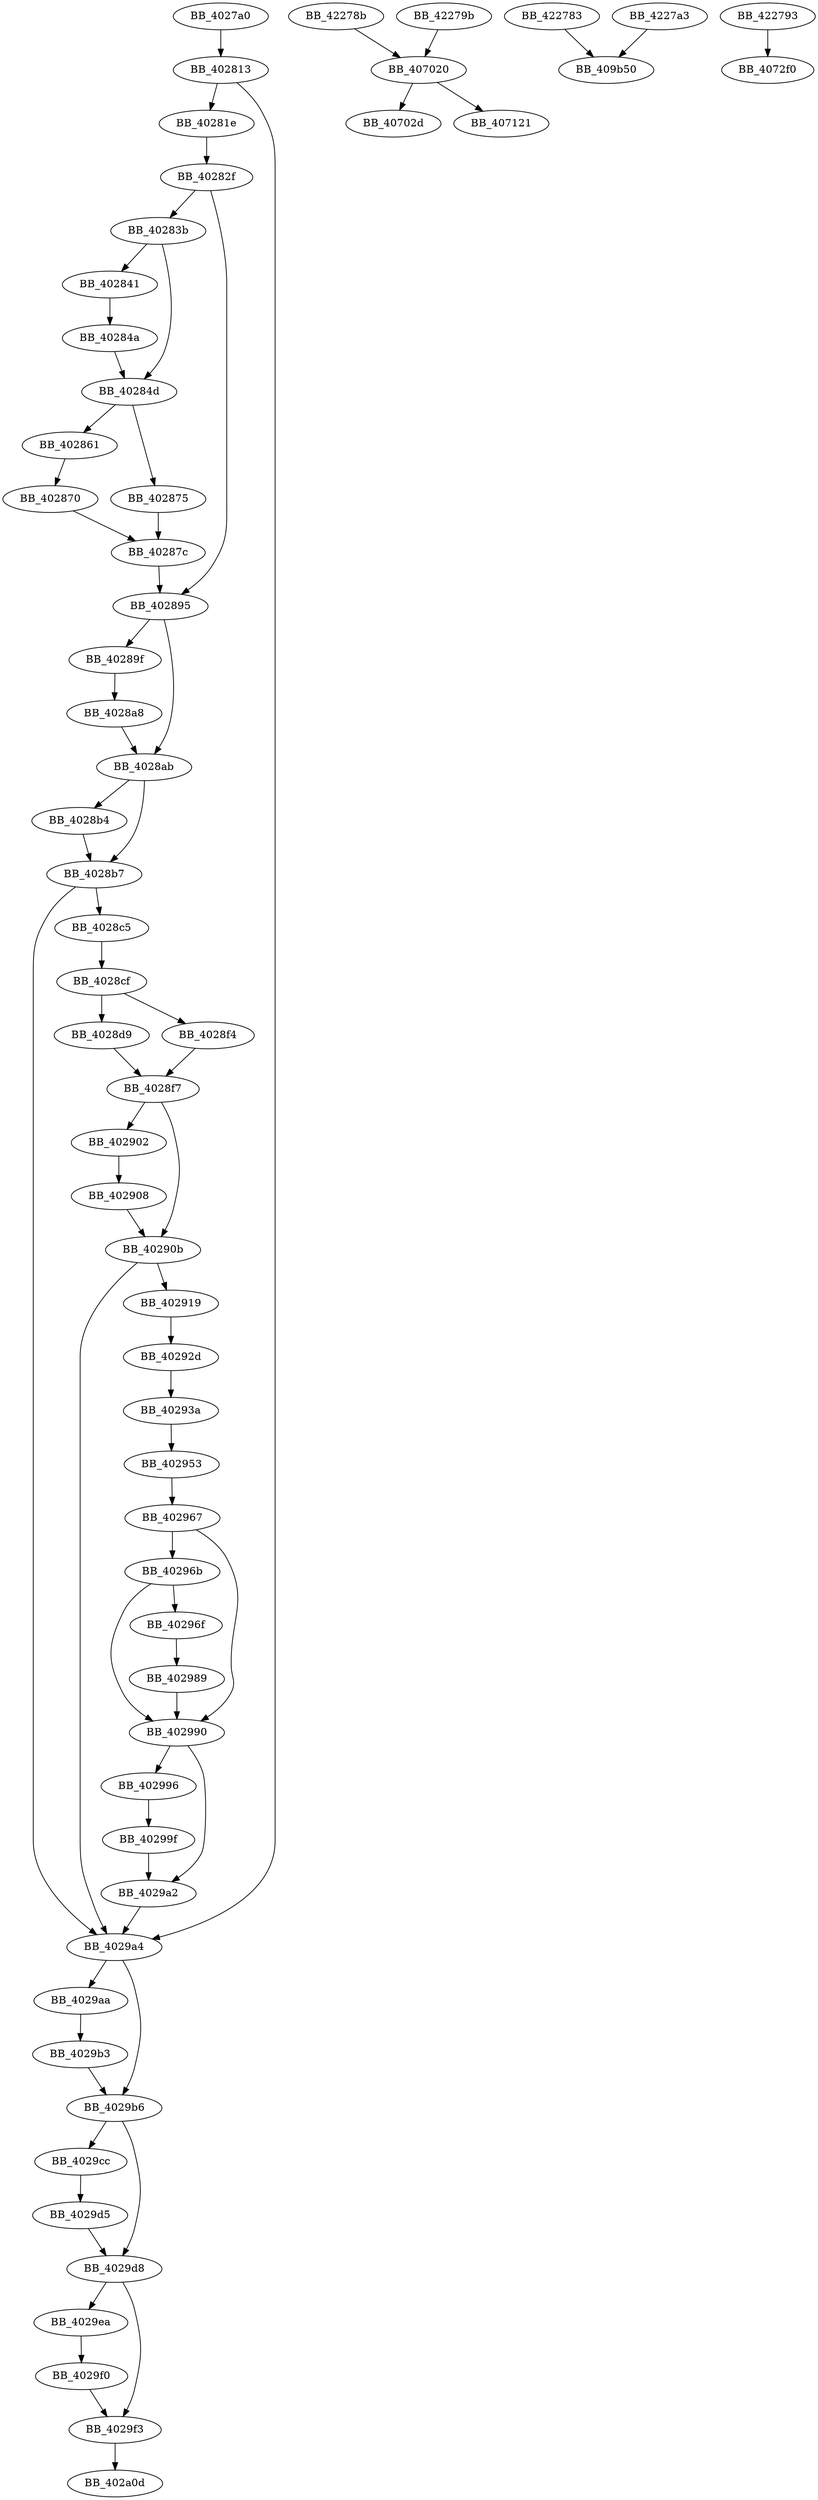 DiGraph sub_4027A0{
BB_4027a0->BB_402813
BB_402813->BB_40281e
BB_402813->BB_4029a4
BB_40281e->BB_40282f
BB_40282f->BB_40283b
BB_40282f->BB_402895
BB_40283b->BB_402841
BB_40283b->BB_40284d
BB_402841->BB_40284a
BB_40284a->BB_40284d
BB_40284d->BB_402861
BB_40284d->BB_402875
BB_402861->BB_402870
BB_402870->BB_40287c
BB_402875->BB_40287c
BB_40287c->BB_402895
BB_402895->BB_40289f
BB_402895->BB_4028ab
BB_40289f->BB_4028a8
BB_4028a8->BB_4028ab
BB_4028ab->BB_4028b4
BB_4028ab->BB_4028b7
BB_4028b4->BB_4028b7
BB_4028b7->BB_4028c5
BB_4028b7->BB_4029a4
BB_4028c5->BB_4028cf
BB_4028cf->BB_4028d9
BB_4028cf->BB_4028f4
BB_4028d9->BB_4028f7
BB_4028f4->BB_4028f7
BB_4028f7->BB_402902
BB_4028f7->BB_40290b
BB_402902->BB_402908
BB_402908->BB_40290b
BB_40290b->BB_402919
BB_40290b->BB_4029a4
BB_402919->BB_40292d
BB_40292d->BB_40293a
BB_40293a->BB_402953
BB_402953->BB_402967
BB_402967->BB_40296b
BB_402967->BB_402990
BB_40296b->BB_40296f
BB_40296b->BB_402990
BB_40296f->BB_402989
BB_402989->BB_402990
BB_402990->BB_402996
BB_402990->BB_4029a2
BB_402996->BB_40299f
BB_40299f->BB_4029a2
BB_4029a2->BB_4029a4
BB_4029a4->BB_4029aa
BB_4029a4->BB_4029b6
BB_4029aa->BB_4029b3
BB_4029b3->BB_4029b6
BB_4029b6->BB_4029cc
BB_4029b6->BB_4029d8
BB_4029cc->BB_4029d5
BB_4029d5->BB_4029d8
BB_4029d8->BB_4029ea
BB_4029d8->BB_4029f3
BB_4029ea->BB_4029f0
BB_4029f0->BB_4029f3
BB_4029f3->BB_402a0d
BB_407020->BB_40702d
BB_407020->BB_407121
BB_422783->BB_409b50
BB_42278b->BB_407020
BB_422793->BB_4072f0
BB_42279b->BB_407020
BB_4227a3->BB_409b50
}
